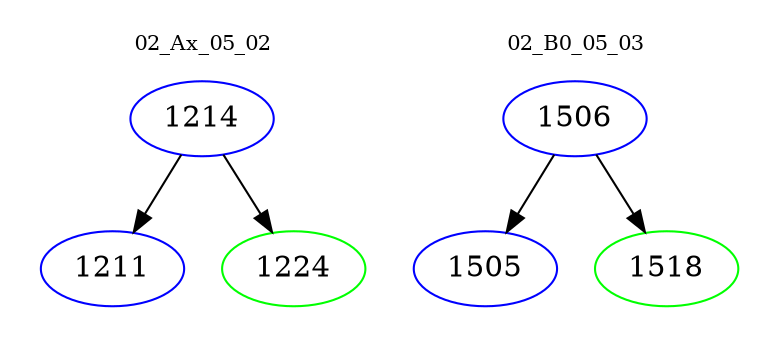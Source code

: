 digraph{
subgraph cluster_0 {
color = white
label = "02_Ax_05_02";
fontsize=10;
T0_1214 [label="1214", color="blue"]
T0_1214 -> T0_1211 [color="black"]
T0_1211 [label="1211", color="blue"]
T0_1214 -> T0_1224 [color="black"]
T0_1224 [label="1224", color="green"]
}
subgraph cluster_1 {
color = white
label = "02_B0_05_03";
fontsize=10;
T1_1506 [label="1506", color="blue"]
T1_1506 -> T1_1505 [color="black"]
T1_1505 [label="1505", color="blue"]
T1_1506 -> T1_1518 [color="black"]
T1_1518 [label="1518", color="green"]
}
}
